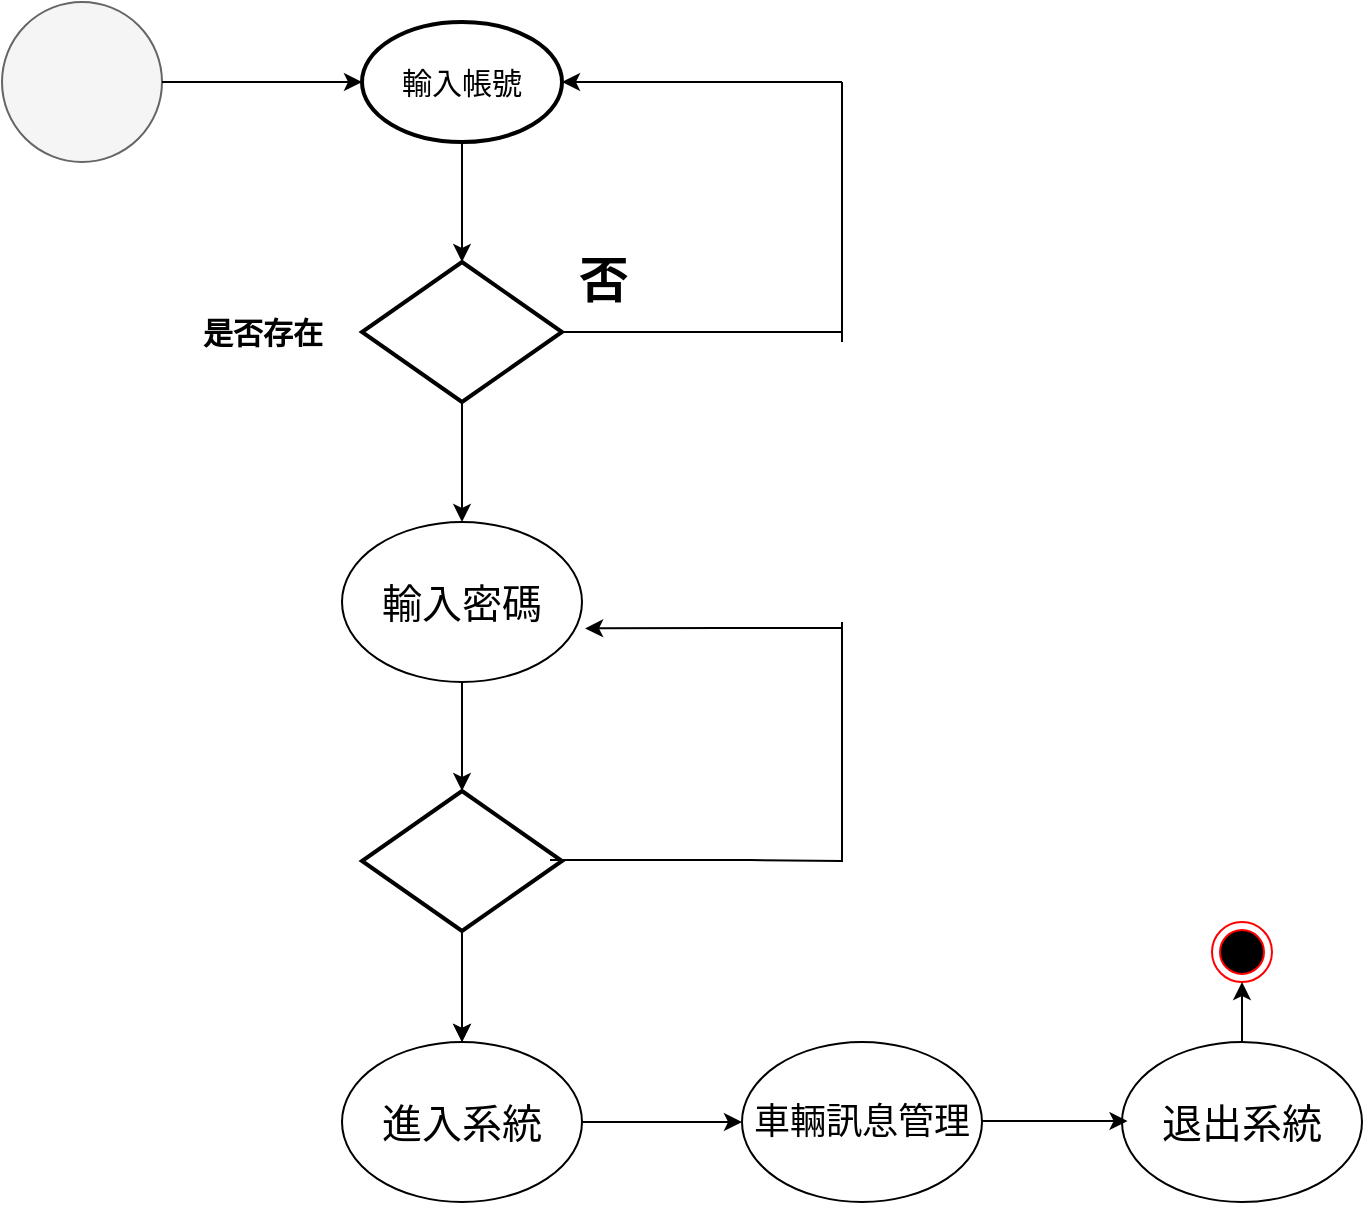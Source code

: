 <?xml version="1.0" encoding="UTF-8"?>
<mxfile version="22.1.11" type="google">
  <diagram name="第 1 页" id="V2nOPr3HbMlNQZXbCR-e">
    <mxGraphModel dx="1042" dy="569" grid="1" gridSize="10" guides="1" tooltips="1" connect="1" arrows="1" fold="1" page="1" pageScale="1" pageWidth="827" pageHeight="1169" math="0" shadow="0">
      <root>
        <mxCell id="0" />
        <mxCell id="1" parent="0" />
        <mxCell id="7-VyK1XRfxAsDTaw5IFc-1" value="" style="ellipse;whiteSpace=wrap;html=1;aspect=fixed;fillColor=#f5f5f5;fontColor=#333333;strokeColor=#666666;" parent="1" vertex="1">
          <mxGeometry x="140" y="120" width="80" height="80" as="geometry" />
        </mxCell>
        <mxCell id="7-VyK1XRfxAsDTaw5IFc-2" value="" style="endArrow=classic;html=1;rounded=0;exitX=1;exitY=0.5;exitDx=0;exitDy=0;" parent="1" source="7-VyK1XRfxAsDTaw5IFc-1" edge="1">
          <mxGeometry width="50" height="50" relative="1" as="geometry">
            <mxPoint x="390" y="320" as="sourcePoint" />
            <mxPoint x="320" y="160" as="targetPoint" />
          </mxGeometry>
        </mxCell>
        <mxCell id="7-VyK1XRfxAsDTaw5IFc-4" value="輸入帳號" style="strokeWidth=2;html=1;shape=mxgraph.flowchart.start_1;whiteSpace=wrap;fontSize=15;" parent="1" vertex="1">
          <mxGeometry x="320" y="130" width="100" height="60" as="geometry" />
        </mxCell>
        <mxCell id="7-VyK1XRfxAsDTaw5IFc-5" value="" style="strokeWidth=2;html=1;shape=mxgraph.flowchart.decision;whiteSpace=wrap;" parent="1" vertex="1">
          <mxGeometry x="320" y="250" width="100" height="70" as="geometry" />
        </mxCell>
        <mxCell id="7-VyK1XRfxAsDTaw5IFc-6" value="" style="endArrow=classic;html=1;rounded=0;exitX=0.5;exitY=1;exitDx=0;exitDy=0;exitPerimeter=0;entryX=0.5;entryY=0;entryDx=0;entryDy=0;entryPerimeter=0;" parent="1" source="7-VyK1XRfxAsDTaw5IFc-4" target="7-VyK1XRfxAsDTaw5IFc-5" edge="1">
          <mxGeometry width="50" height="50" relative="1" as="geometry">
            <mxPoint x="390" y="380" as="sourcePoint" />
            <mxPoint x="440" y="330" as="targetPoint" />
          </mxGeometry>
        </mxCell>
        <mxCell id="7-VyK1XRfxAsDTaw5IFc-7" value="是否存在" style="text;strokeColor=none;fillColor=none;html=1;fontSize=15;fontStyle=1;verticalAlign=middle;align=center;" parent="1" vertex="1">
          <mxGeometry x="220" y="275" width="100" height="20" as="geometry" />
        </mxCell>
        <mxCell id="7-VyK1XRfxAsDTaw5IFc-13" value="" style="endArrow=none;html=1;rounded=0;exitX=1;exitY=0.5;exitDx=0;exitDy=0;exitPerimeter=0;" parent="1" source="7-VyK1XRfxAsDTaw5IFc-5" edge="1">
          <mxGeometry width="50" height="50" relative="1" as="geometry">
            <mxPoint x="390" y="380" as="sourcePoint" />
            <mxPoint x="560" y="285" as="targetPoint" />
          </mxGeometry>
        </mxCell>
        <mxCell id="7-VyK1XRfxAsDTaw5IFc-14" value="" style="endArrow=classic;html=1;rounded=0;entryX=1;entryY=0.5;entryDx=0;entryDy=0;entryPerimeter=0;" parent="1" target="7-VyK1XRfxAsDTaw5IFc-4" edge="1">
          <mxGeometry width="50" height="50" relative="1" as="geometry">
            <mxPoint x="560" y="160" as="sourcePoint" />
            <mxPoint x="440" y="330" as="targetPoint" />
          </mxGeometry>
        </mxCell>
        <mxCell id="7-VyK1XRfxAsDTaw5IFc-16" value="" style="endArrow=none;html=1;rounded=0;" parent="1" edge="1">
          <mxGeometry width="50" height="50" relative="1" as="geometry">
            <mxPoint x="560" y="290" as="sourcePoint" />
            <mxPoint x="560" y="160" as="targetPoint" />
          </mxGeometry>
        </mxCell>
        <mxCell id="7-VyK1XRfxAsDTaw5IFc-20" value="否" style="text;strokeColor=none;fillColor=none;html=1;fontSize=24;fontStyle=1;verticalAlign=middle;align=center;" parent="1" vertex="1">
          <mxGeometry x="390" y="240" width="100" height="40" as="geometry" />
        </mxCell>
        <mxCell id="7-VyK1XRfxAsDTaw5IFc-22" value="輸入密碼" style="ellipse;whiteSpace=wrap;html=1;fontSize=20;" parent="1" vertex="1">
          <mxGeometry x="310" y="380" width="120" height="80" as="geometry" />
        </mxCell>
        <mxCell id="7-VyK1XRfxAsDTaw5IFc-23" value="" style="endArrow=classic;html=1;rounded=0;exitX=0.5;exitY=1;exitDx=0;exitDy=0;exitPerimeter=0;entryX=0.5;entryY=0;entryDx=0;entryDy=0;" parent="1" source="7-VyK1XRfxAsDTaw5IFc-5" target="7-VyK1XRfxAsDTaw5IFc-22" edge="1">
          <mxGeometry width="50" height="50" relative="1" as="geometry">
            <mxPoint x="390" y="380" as="sourcePoint" />
            <mxPoint x="440" y="330" as="targetPoint" />
          </mxGeometry>
        </mxCell>
        <mxCell id="7-VyK1XRfxAsDTaw5IFc-31" value="" style="edgeStyle=orthogonalEdgeStyle;rounded=0;orthogonalLoop=1;jettySize=auto;html=1;" parent="1" source="7-VyK1XRfxAsDTaw5IFc-24" target="7-VyK1XRfxAsDTaw5IFc-29" edge="1">
          <mxGeometry relative="1" as="geometry" />
        </mxCell>
        <mxCell id="7-VyK1XRfxAsDTaw5IFc-24" value="" style="strokeWidth=2;html=1;shape=mxgraph.flowchart.decision;whiteSpace=wrap;" parent="1" vertex="1">
          <mxGeometry x="320" y="514.5" width="100" height="70" as="geometry" />
        </mxCell>
        <mxCell id="7-VyK1XRfxAsDTaw5IFc-25" value="" style="endArrow=classic;html=1;rounded=0;exitX=0.5;exitY=1;exitDx=0;exitDy=0;entryX=0.5;entryY=0;entryDx=0;entryDy=0;entryPerimeter=0;" parent="1" source="7-VyK1XRfxAsDTaw5IFc-22" target="7-VyK1XRfxAsDTaw5IFc-24" edge="1">
          <mxGeometry width="50" height="50" relative="1" as="geometry">
            <mxPoint x="390" y="440" as="sourcePoint" />
            <mxPoint x="440" y="390" as="targetPoint" />
          </mxGeometry>
        </mxCell>
        <mxCell id="7-VyK1XRfxAsDTaw5IFc-26" value="" style="endArrow=none;html=1;rounded=0;exitX=1;exitY=0.5;exitDx=0;exitDy=0;exitPerimeter=0;" parent="1" edge="1">
          <mxGeometry width="50" height="50" relative="1" as="geometry">
            <mxPoint x="414" y="549" as="sourcePoint" />
            <mxPoint x="560" y="549.5" as="targetPoint" />
            <Array as="points">
              <mxPoint x="484" y="549" />
              <mxPoint x="514" y="549" />
            </Array>
          </mxGeometry>
        </mxCell>
        <mxCell id="7-VyK1XRfxAsDTaw5IFc-27" value="" style="endArrow=none;html=1;rounded=0;" parent="1" edge="1">
          <mxGeometry width="50" height="50" relative="1" as="geometry">
            <mxPoint x="560" y="550" as="sourcePoint" />
            <mxPoint x="560" y="430" as="targetPoint" />
            <Array as="points">
              <mxPoint x="560" y="500" />
            </Array>
          </mxGeometry>
        </mxCell>
        <mxCell id="7-VyK1XRfxAsDTaw5IFc-28" value="" style="endArrow=classic;html=1;rounded=0;entryX=1.013;entryY=0.665;entryDx=0;entryDy=0;entryPerimeter=0;" parent="1" target="7-VyK1XRfxAsDTaw5IFc-22" edge="1">
          <mxGeometry width="50" height="50" relative="1" as="geometry">
            <mxPoint x="560" y="433" as="sourcePoint" />
            <mxPoint x="440" y="390" as="targetPoint" />
            <Array as="points">
              <mxPoint x="500" y="433" />
            </Array>
          </mxGeometry>
        </mxCell>
        <mxCell id="7-VyK1XRfxAsDTaw5IFc-29" value="進入系統" style="ellipse;whiteSpace=wrap;html=1;fontSize=20;" parent="1" vertex="1">
          <mxGeometry x="310" y="640" width="120" height="80" as="geometry" />
        </mxCell>
        <mxCell id="7-VyK1XRfxAsDTaw5IFc-30" value="" style="endArrow=classic;html=1;rounded=0;entryX=0.5;entryY=0;entryDx=0;entryDy=0;" parent="1" target="7-VyK1XRfxAsDTaw5IFc-29" edge="1">
          <mxGeometry width="50" height="50" relative="1" as="geometry">
            <mxPoint x="370" y="590" as="sourcePoint" />
            <mxPoint x="440" y="570" as="targetPoint" />
          </mxGeometry>
        </mxCell>
        <mxCell id="7-VyK1XRfxAsDTaw5IFc-32" value="車輛訊息管理" style="ellipse;whiteSpace=wrap;html=1;fontSize=18;" parent="1" vertex="1">
          <mxGeometry x="510" y="640" width="120" height="80" as="geometry" />
        </mxCell>
        <mxCell id="7-VyK1XRfxAsDTaw5IFc-33" value="退出系統" style="ellipse;whiteSpace=wrap;html=1;fontSize=20;" parent="1" vertex="1">
          <mxGeometry x="700" y="640" width="120" height="80" as="geometry" />
        </mxCell>
        <mxCell id="7-VyK1XRfxAsDTaw5IFc-34" value="" style="ellipse;html=1;shape=endState;fillColor=#000000;strokeColor=#ff0000;" parent="1" vertex="1">
          <mxGeometry x="745" y="580" width="30" height="30" as="geometry" />
        </mxCell>
        <mxCell id="7-VyK1XRfxAsDTaw5IFc-35" value="" style="endArrow=classic;html=1;rounded=0;exitX=1;exitY=0.5;exitDx=0;exitDy=0;entryX=0;entryY=0.5;entryDx=0;entryDy=0;" parent="1" source="7-VyK1XRfxAsDTaw5IFc-29" target="7-VyK1XRfxAsDTaw5IFc-32" edge="1">
          <mxGeometry width="50" height="50" relative="1" as="geometry">
            <mxPoint x="390" y="620" as="sourcePoint" />
            <mxPoint x="440" y="570" as="targetPoint" />
          </mxGeometry>
        </mxCell>
        <mxCell id="7-VyK1XRfxAsDTaw5IFc-36" value="" style="endArrow=classic;html=1;rounded=0;exitX=1.007;exitY=0.415;exitDx=0;exitDy=0;exitPerimeter=0;entryX=0.03;entryY=0.415;entryDx=0;entryDy=0;entryPerimeter=0;" parent="1" edge="1">
          <mxGeometry width="50" height="50" relative="1" as="geometry">
            <mxPoint x="630.0" y="679.5" as="sourcePoint" />
            <mxPoint x="702.76" y="679.5" as="targetPoint" />
          </mxGeometry>
        </mxCell>
        <mxCell id="7-VyK1XRfxAsDTaw5IFc-37" value="" style="endArrow=classic;html=1;rounded=0;exitX=0.5;exitY=0;exitDx=0;exitDy=0;entryX=0.5;entryY=1;entryDx=0;entryDy=0;" parent="1" source="7-VyK1XRfxAsDTaw5IFc-33" target="7-VyK1XRfxAsDTaw5IFc-34" edge="1">
          <mxGeometry width="50" height="50" relative="1" as="geometry">
            <mxPoint x="390" y="620" as="sourcePoint" />
            <mxPoint x="440" y="570" as="targetPoint" />
          </mxGeometry>
        </mxCell>
      </root>
    </mxGraphModel>
  </diagram>
</mxfile>
